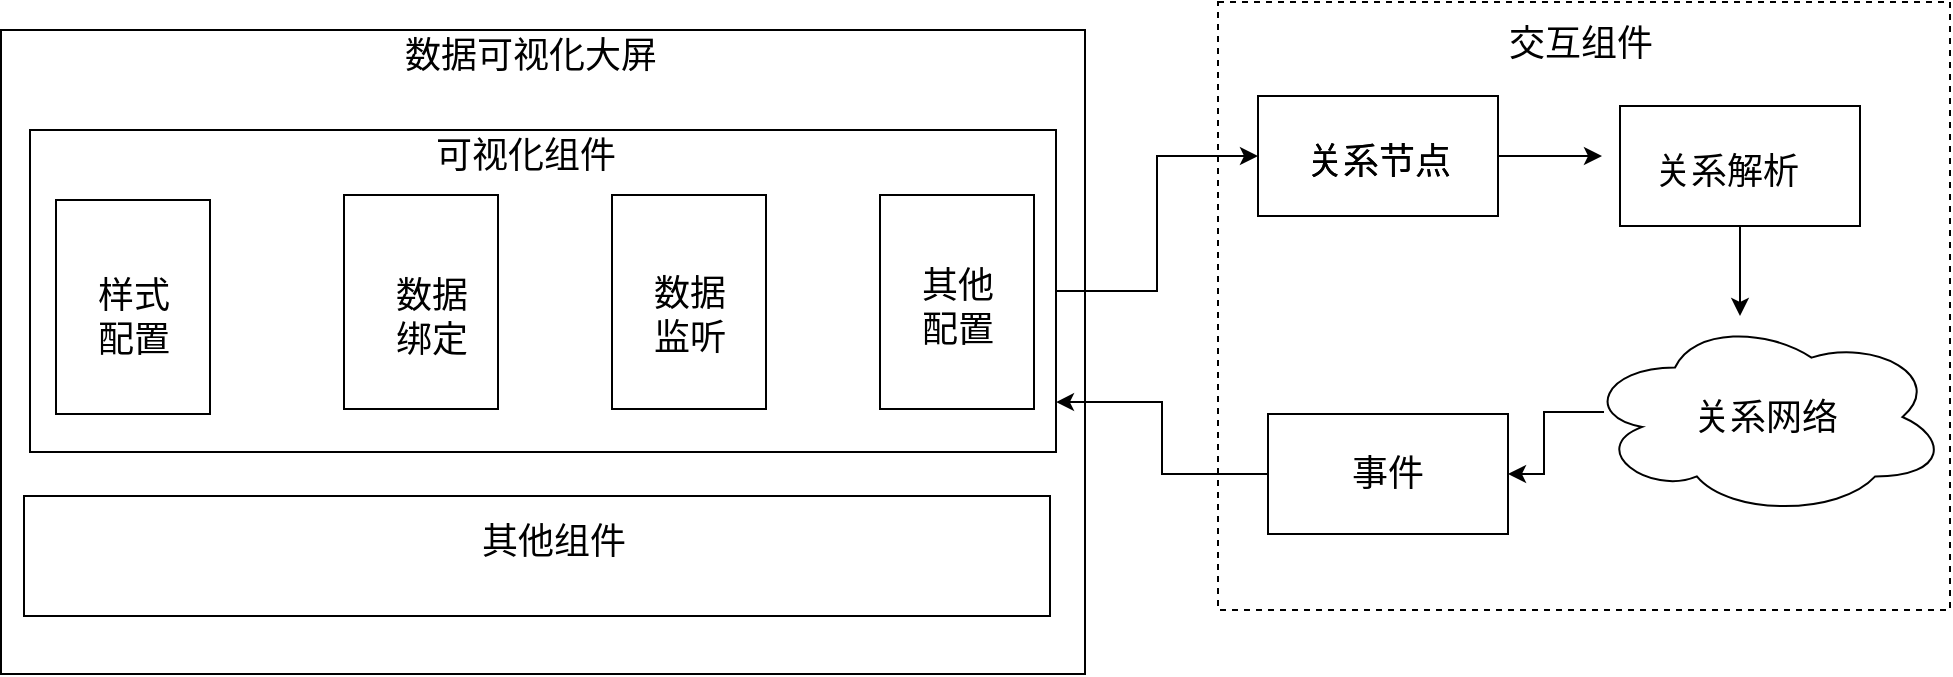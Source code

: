 <mxfile version="20.4.0" type="github">
  <diagram id="M-NMLJ-GRihoXVEk9PDE" name="第 1 页">
    <mxGraphModel dx="1826" dy="794" grid="0" gridSize="10" guides="1" tooltips="1" connect="1" arrows="1" fold="1" page="0" pageScale="1" pageWidth="827" pageHeight="1169" math="0" shadow="0">
      <root>
        <mxCell id="0" />
        <mxCell id="1" parent="0" />
        <mxCell id="069RPiwoFql9w-VwrZ---1" value="" style="rounded=0;whiteSpace=wrap;html=1;" vertex="1" parent="1">
          <mxGeometry x="-195.5" y="161" width="542" height="322" as="geometry" />
        </mxCell>
        <mxCell id="069RPiwoFql9w-VwrZ---2" value="&lt;font style=&quot;font-size: 18px;&quot;&gt;数据可视化大屏&lt;/font&gt;" style="text;html=1;strokeColor=none;fillColor=none;align=center;verticalAlign=middle;whiteSpace=wrap;rounded=0;" vertex="1" parent="1">
          <mxGeometry x="-53" y="159" width="245" height="30" as="geometry" />
        </mxCell>
        <mxCell id="069RPiwoFql9w-VwrZ---32" style="edgeStyle=orthogonalEdgeStyle;rounded=0;orthogonalLoop=1;jettySize=auto;html=1;entryX=0;entryY=0.5;entryDx=0;entryDy=0;fontSize=18;" edge="1" parent="1" source="069RPiwoFql9w-VwrZ---3" target="069RPiwoFql9w-VwrZ---17">
          <mxGeometry relative="1" as="geometry" />
        </mxCell>
        <mxCell id="069RPiwoFql9w-VwrZ---3" value="" style="rounded=0;whiteSpace=wrap;html=1;fontSize=18;" vertex="1" parent="1">
          <mxGeometry x="-181" y="211" width="513" height="161" as="geometry" />
        </mxCell>
        <mxCell id="069RPiwoFql9w-VwrZ---4" value="可视化组件" style="text;html=1;strokeColor=none;fillColor=none;align=center;verticalAlign=middle;whiteSpace=wrap;rounded=0;fontSize=18;" vertex="1" parent="1">
          <mxGeometry x="-2" y="208" width="138" height="31" as="geometry" />
        </mxCell>
        <mxCell id="069RPiwoFql9w-VwrZ---5" style="edgeStyle=orthogonalEdgeStyle;rounded=0;orthogonalLoop=1;jettySize=auto;html=1;exitX=0.5;exitY=1;exitDx=0;exitDy=0;fontSize=18;" edge="1" parent="1" source="069RPiwoFql9w-VwrZ---3" target="069RPiwoFql9w-VwrZ---3">
          <mxGeometry relative="1" as="geometry" />
        </mxCell>
        <mxCell id="069RPiwoFql9w-VwrZ---6" value="" style="rounded=0;whiteSpace=wrap;html=1;fontSize=18;" vertex="1" parent="1">
          <mxGeometry x="-168" y="246" width="77" height="107" as="geometry" />
        </mxCell>
        <mxCell id="069RPiwoFql9w-VwrZ---7" value="" style="rounded=0;whiteSpace=wrap;html=1;fontSize=18;" vertex="1" parent="1">
          <mxGeometry x="-24" y="243.5" width="77" height="107" as="geometry" />
        </mxCell>
        <mxCell id="069RPiwoFql9w-VwrZ---8" value="" style="rounded=0;whiteSpace=wrap;html=1;fontSize=18;" vertex="1" parent="1">
          <mxGeometry x="110" y="243.5" width="77" height="107" as="geometry" />
        </mxCell>
        <mxCell id="069RPiwoFql9w-VwrZ---9" value="" style="rounded=0;whiteSpace=wrap;html=1;fontSize=18;" vertex="1" parent="1">
          <mxGeometry x="244" y="243.5" width="77" height="107" as="geometry" />
        </mxCell>
        <mxCell id="069RPiwoFql9w-VwrZ---10" value="样式&lt;br&gt;配置" style="text;html=1;strokeColor=none;fillColor=none;align=center;verticalAlign=middle;whiteSpace=wrap;rounded=0;fontSize=18;" vertex="1" parent="1">
          <mxGeometry x="-159.5" y="290" width="60" height="30" as="geometry" />
        </mxCell>
        <mxCell id="069RPiwoFql9w-VwrZ---11" value="数据&lt;br&gt;绑定" style="text;html=1;strokeColor=none;fillColor=none;align=center;verticalAlign=middle;whiteSpace=wrap;rounded=0;fontSize=18;" vertex="1" parent="1">
          <mxGeometry x="-10" y="290" width="60" height="30" as="geometry" />
        </mxCell>
        <mxCell id="069RPiwoFql9w-VwrZ---12" value="数据&lt;br&gt;监听" style="text;html=1;strokeColor=none;fillColor=none;align=center;verticalAlign=middle;whiteSpace=wrap;rounded=0;fontSize=18;" vertex="1" parent="1">
          <mxGeometry x="118.5" y="289" width="60" height="30" as="geometry" />
        </mxCell>
        <mxCell id="069RPiwoFql9w-VwrZ---13" value="其他&lt;br&gt;配置" style="text;html=1;strokeColor=none;fillColor=none;align=center;verticalAlign=middle;whiteSpace=wrap;rounded=0;fontSize=18;" vertex="1" parent="1">
          <mxGeometry x="252.5" y="284.5" width="60" height="30" as="geometry" />
        </mxCell>
        <mxCell id="069RPiwoFql9w-VwrZ---15" value="" style="rounded=0;whiteSpace=wrap;html=1;fontSize=18;" vertex="1" parent="1">
          <mxGeometry x="-184" y="394" width="513" height="60" as="geometry" />
        </mxCell>
        <mxCell id="069RPiwoFql9w-VwrZ---16" value="其他组件" style="text;html=1;strokeColor=none;fillColor=none;align=center;verticalAlign=middle;whiteSpace=wrap;rounded=0;fontSize=18;" vertex="1" parent="1">
          <mxGeometry x="19" y="402" width="124" height="30" as="geometry" />
        </mxCell>
        <mxCell id="069RPiwoFql9w-VwrZ---33" style="edgeStyle=orthogonalEdgeStyle;rounded=0;orthogonalLoop=1;jettySize=auto;html=1;fontSize=18;" edge="1" parent="1" source="069RPiwoFql9w-VwrZ---17">
          <mxGeometry relative="1" as="geometry">
            <mxPoint x="605" y="224" as="targetPoint" />
          </mxGeometry>
        </mxCell>
        <mxCell id="069RPiwoFql9w-VwrZ---17" value="" style="rounded=0;whiteSpace=wrap;html=1;fontSize=18;" vertex="1" parent="1">
          <mxGeometry x="433" y="194" width="120" height="60" as="geometry" />
        </mxCell>
        <mxCell id="069RPiwoFql9w-VwrZ---18" value="关系节点" style="text;html=1;strokeColor=none;fillColor=none;align=center;verticalAlign=middle;whiteSpace=wrap;rounded=0;fontSize=18;" vertex="1" parent="1">
          <mxGeometry x="452.5" y="213" width="81" height="28" as="geometry" />
        </mxCell>
        <mxCell id="069RPiwoFql9w-VwrZ---20" value="关系节点" style="text;html=1;strokeColor=none;fillColor=none;align=center;verticalAlign=middle;whiteSpace=wrap;rounded=0;fontSize=18;" vertex="1" parent="1">
          <mxGeometry x="452.5" y="213" width="81" height="28" as="geometry" />
        </mxCell>
        <mxCell id="069RPiwoFql9w-VwrZ---34" style="edgeStyle=orthogonalEdgeStyle;rounded=0;orthogonalLoop=1;jettySize=auto;html=1;fontSize=18;" edge="1" parent="1" source="069RPiwoFql9w-VwrZ---21">
          <mxGeometry relative="1" as="geometry">
            <mxPoint x="674" y="304" as="targetPoint" />
          </mxGeometry>
        </mxCell>
        <mxCell id="069RPiwoFql9w-VwrZ---21" value="" style="rounded=0;whiteSpace=wrap;html=1;fontSize=18;" vertex="1" parent="1">
          <mxGeometry x="614" y="199" width="120" height="60" as="geometry" />
        </mxCell>
        <mxCell id="069RPiwoFql9w-VwrZ---22" value="关系解析" style="text;html=1;strokeColor=none;fillColor=none;align=center;verticalAlign=middle;whiteSpace=wrap;rounded=0;fontSize=18;" vertex="1" parent="1">
          <mxGeometry x="626.5" y="218" width="81" height="28" as="geometry" />
        </mxCell>
        <mxCell id="069RPiwoFql9w-VwrZ---30" value="" style="edgeStyle=orthogonalEdgeStyle;rounded=0;orthogonalLoop=1;jettySize=auto;html=1;fontSize=18;exitX=0.055;exitY=0.475;exitDx=0;exitDy=0;exitPerimeter=0;" edge="1" parent="1" source="069RPiwoFql9w-VwrZ---26" target="069RPiwoFql9w-VwrZ---29">
          <mxGeometry relative="1" as="geometry" />
        </mxCell>
        <mxCell id="069RPiwoFql9w-VwrZ---26" value="关系网络" style="ellipse;shape=cloud;whiteSpace=wrap;html=1;fontSize=18;" vertex="1" parent="1">
          <mxGeometry x="596" y="305" width="182" height="99" as="geometry" />
        </mxCell>
        <mxCell id="069RPiwoFql9w-VwrZ---31" style="edgeStyle=orthogonalEdgeStyle;rounded=0;orthogonalLoop=1;jettySize=auto;html=1;exitX=0;exitY=0.5;exitDx=0;exitDy=0;entryX=1;entryY=0.845;entryDx=0;entryDy=0;entryPerimeter=0;fontSize=18;" edge="1" parent="1" source="069RPiwoFql9w-VwrZ---29" target="069RPiwoFql9w-VwrZ---3">
          <mxGeometry relative="1" as="geometry" />
        </mxCell>
        <mxCell id="069RPiwoFql9w-VwrZ---29" value="事件" style="rounded=0;whiteSpace=wrap;html=1;fontSize=18;" vertex="1" parent="1">
          <mxGeometry x="438" y="353" width="120" height="60" as="geometry" />
        </mxCell>
        <mxCell id="069RPiwoFql9w-VwrZ---35" value="" style="rounded=0;whiteSpace=wrap;html=1;fontSize=18;fillColor=none;dashed=1;" vertex="1" parent="1">
          <mxGeometry x="413" y="147" width="366" height="304" as="geometry" />
        </mxCell>
        <mxCell id="069RPiwoFql9w-VwrZ---36" value="交互组件" style="text;html=1;strokeColor=none;fillColor=none;align=center;verticalAlign=middle;whiteSpace=wrap;rounded=0;dashed=1;fontSize=18;" vertex="1" parent="1">
          <mxGeometry x="544" y="153" width="101" height="29" as="geometry" />
        </mxCell>
      </root>
    </mxGraphModel>
  </diagram>
</mxfile>
